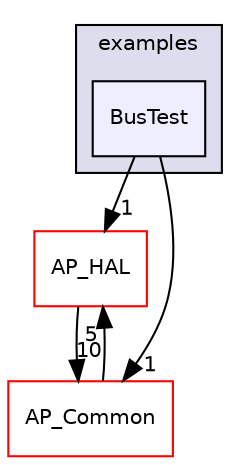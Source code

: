 digraph "libraries/AP_HAL_Linux/examples/BusTest" {
  compound=true
  node [ fontsize="10", fontname="Helvetica"];
  edge [ labelfontsize="10", labelfontname="Helvetica"];
  subgraph clusterdir_5f11d1e7179f0aa11ecb6172772740ed {
    graph [ bgcolor="#ddddee", pencolor="black", label="examples" fontname="Helvetica", fontsize="10", URL="dir_5f11d1e7179f0aa11ecb6172772740ed.html"]
  dir_883da89f4246ccc19e54182db89135d8 [shape=box, label="BusTest", style="filled", fillcolor="#eeeeff", pencolor="black", URL="dir_883da89f4246ccc19e54182db89135d8.html"];
  }
  dir_1cbc10423b2512b31103883361e0123b [shape=box label="AP_HAL" fillcolor="white" style="filled" color="red" URL="dir_1cbc10423b2512b31103883361e0123b.html"];
  dir_df3f4256615fd4197927a84a019a8bd8 [shape=box label="AP_Common" fillcolor="white" style="filled" color="red" URL="dir_df3f4256615fd4197927a84a019a8bd8.html"];
  dir_1cbc10423b2512b31103883361e0123b->dir_df3f4256615fd4197927a84a019a8bd8 [headlabel="10", labeldistance=1.5 headhref="dir_000057_000036.html"];
  dir_883da89f4246ccc19e54182db89135d8->dir_1cbc10423b2512b31103883361e0123b [headlabel="1", labeldistance=1.5 headhref="dir_000079_000057.html"];
  dir_883da89f4246ccc19e54182db89135d8->dir_df3f4256615fd4197927a84a019a8bd8 [headlabel="1", labeldistance=1.5 headhref="dir_000079_000036.html"];
  dir_df3f4256615fd4197927a84a019a8bd8->dir_1cbc10423b2512b31103883361e0123b [headlabel="5", labeldistance=1.5 headhref="dir_000036_000057.html"];
}
